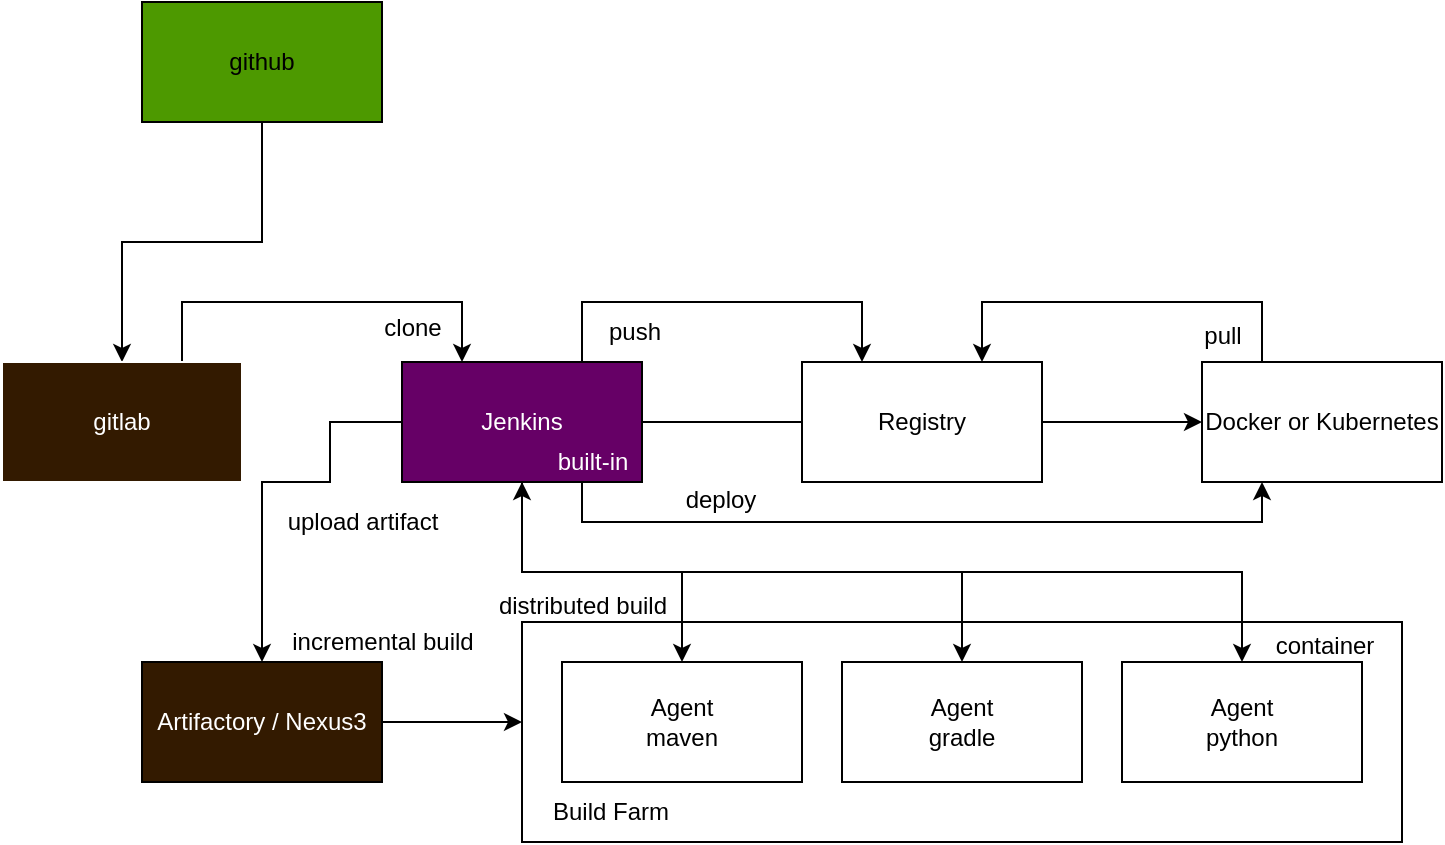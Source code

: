 <mxfile version="22.1.3" type="github">
  <diagram name="페이지-1" id="tgVPW-f9bor6h8YD3v79">
    <mxGraphModel dx="1869" dy="995" grid="1" gridSize="10" guides="1" tooltips="1" connect="1" arrows="1" fold="1" page="1" pageScale="1" pageWidth="827" pageHeight="1169" math="0" shadow="0">
      <root>
        <mxCell id="0" />
        <mxCell id="1" parent="0" />
        <mxCell id="5ixQsIJCNMsFeHymfK6T-38" value="clone" style="text;html=1;align=center;verticalAlign=middle;resizable=0;points=[];autosize=1;strokeColor=none;fillColor=none;" vertex="1" parent="1">
          <mxGeometry x="140" y="298" width="50" height="30" as="geometry" />
        </mxCell>
        <mxCell id="5ixQsIJCNMsFeHymfK6T-35" value="" style="rounded=0;whiteSpace=wrap;html=1;" vertex="1" parent="1">
          <mxGeometry x="220" y="460" width="440" height="110" as="geometry" />
        </mxCell>
        <mxCell id="5ixQsIJCNMsFeHymfK6T-8" value="" style="edgeStyle=orthogonalEdgeStyle;rounded=0;orthogonalLoop=1;jettySize=auto;html=1;" edge="1" parent="1" source="5ixQsIJCNMsFeHymfK6T-1" target="5ixQsIJCNMsFeHymfK6T-2">
          <mxGeometry relative="1" as="geometry" />
        </mxCell>
        <mxCell id="5ixQsIJCNMsFeHymfK6T-1" value="github" style="rounded=0;whiteSpace=wrap;html=1;fillColor=#4D9900;" vertex="1" parent="1">
          <mxGeometry x="30" y="150" width="120" height="60" as="geometry" />
        </mxCell>
        <mxCell id="5ixQsIJCNMsFeHymfK6T-10" value="" style="edgeStyle=orthogonalEdgeStyle;rounded=0;orthogonalLoop=1;jettySize=auto;html=1;exitX=0.75;exitY=0;exitDx=0;exitDy=0;entryX=0.25;entryY=0;entryDx=0;entryDy=0;" edge="1" parent="1" source="5ixQsIJCNMsFeHymfK6T-2" target="5ixQsIJCNMsFeHymfK6T-9">
          <mxGeometry relative="1" as="geometry">
            <Array as="points">
              <mxPoint x="50" y="300" />
              <mxPoint x="190" y="300" />
            </Array>
          </mxGeometry>
        </mxCell>
        <mxCell id="5ixQsIJCNMsFeHymfK6T-2" value="gitlab" style="rounded=0;whiteSpace=wrap;html=1;strokeColor=#FFFFFF;fillColor=#331A00;fontColor=#FFFFFF;" vertex="1" parent="1">
          <mxGeometry x="-40" y="330" width="120" height="60" as="geometry" />
        </mxCell>
        <mxCell id="5ixQsIJCNMsFeHymfK6T-12" value="" style="edgeStyle=orthogonalEdgeStyle;rounded=0;orthogonalLoop=1;jettySize=auto;html=1;exitX=0.75;exitY=0;exitDx=0;exitDy=0;entryX=0.25;entryY=0;entryDx=0;entryDy=0;" edge="1" parent="1" source="5ixQsIJCNMsFeHymfK6T-9" target="5ixQsIJCNMsFeHymfK6T-11">
          <mxGeometry relative="1" as="geometry">
            <Array as="points">
              <mxPoint x="250" y="300" />
              <mxPoint x="390" y="300" />
            </Array>
          </mxGeometry>
        </mxCell>
        <mxCell id="5ixQsIJCNMsFeHymfK6T-14" value="" style="edgeStyle=orthogonalEdgeStyle;rounded=0;orthogonalLoop=1;jettySize=auto;html=1;" edge="1" parent="1" source="5ixQsIJCNMsFeHymfK6T-9" target="5ixQsIJCNMsFeHymfK6T-13">
          <mxGeometry relative="1" as="geometry" />
        </mxCell>
        <mxCell id="5ixQsIJCNMsFeHymfK6T-20" value="" style="edgeStyle=orthogonalEdgeStyle;rounded=0;orthogonalLoop=1;jettySize=auto;html=1;entryX=0.25;entryY=1;entryDx=0;entryDy=0;exitX=0.75;exitY=1;exitDx=0;exitDy=0;" edge="1" parent="1" source="5ixQsIJCNMsFeHymfK6T-9" target="5ixQsIJCNMsFeHymfK6T-13">
          <mxGeometry relative="1" as="geometry">
            <mxPoint x="220" y="470" as="targetPoint" />
          </mxGeometry>
        </mxCell>
        <mxCell id="5ixQsIJCNMsFeHymfK6T-24" value="" style="edgeStyle=orthogonalEdgeStyle;rounded=0;orthogonalLoop=1;jettySize=auto;html=1;exitX=0;exitY=0.5;exitDx=0;exitDy=0;" edge="1" parent="1" source="5ixQsIJCNMsFeHymfK6T-9">
          <mxGeometry relative="1" as="geometry">
            <mxPoint x="130" y="360" as="sourcePoint" />
            <mxPoint x="90" y="480" as="targetPoint" />
            <Array as="points">
              <mxPoint x="124" y="360" />
              <mxPoint x="124" y="390" />
              <mxPoint x="90" y="390" />
            </Array>
          </mxGeometry>
        </mxCell>
        <mxCell id="5ixQsIJCNMsFeHymfK6T-30" value="" style="edgeStyle=orthogonalEdgeStyle;rounded=0;orthogonalLoop=1;jettySize=auto;html=1;" edge="1" parent="1" source="5ixQsIJCNMsFeHymfK6T-9" target="5ixQsIJCNMsFeHymfK6T-28">
          <mxGeometry relative="1" as="geometry" />
        </mxCell>
        <mxCell id="5ixQsIJCNMsFeHymfK6T-9" value="Jenkins&lt;br&gt;" style="rounded=0;whiteSpace=wrap;html=1;fillColor=#660066;fontColor=#FFFFFF;" vertex="1" parent="1">
          <mxGeometry x="160" y="330" width="120" height="60" as="geometry" />
        </mxCell>
        <mxCell id="5ixQsIJCNMsFeHymfK6T-11" value="Registry" style="rounded=0;whiteSpace=wrap;html=1;" vertex="1" parent="1">
          <mxGeometry x="360" y="330" width="120" height="60" as="geometry" />
        </mxCell>
        <mxCell id="5ixQsIJCNMsFeHymfK6T-22" value="" style="edgeStyle=orthogonalEdgeStyle;rounded=0;orthogonalLoop=1;jettySize=auto;html=1;entryX=0.75;entryY=0;entryDx=0;entryDy=0;exitX=0.25;exitY=0;exitDx=0;exitDy=0;" edge="1" parent="1" source="5ixQsIJCNMsFeHymfK6T-13" target="5ixQsIJCNMsFeHymfK6T-11">
          <mxGeometry relative="1" as="geometry">
            <mxPoint x="620" y="250" as="targetPoint" />
            <Array as="points">
              <mxPoint x="590" y="300" />
              <mxPoint x="450" y="300" />
            </Array>
          </mxGeometry>
        </mxCell>
        <mxCell id="5ixQsIJCNMsFeHymfK6T-13" value="Docker or Kubernetes" style="rounded=0;whiteSpace=wrap;html=1;" vertex="1" parent="1">
          <mxGeometry x="560" y="330" width="120" height="60" as="geometry" />
        </mxCell>
        <mxCell id="5ixQsIJCNMsFeHymfK6T-36" value="" style="edgeStyle=orthogonalEdgeStyle;rounded=0;orthogonalLoop=1;jettySize=auto;html=1;" edge="1" parent="1" source="5ixQsIJCNMsFeHymfK6T-25">
          <mxGeometry relative="1" as="geometry">
            <mxPoint x="220" y="510" as="targetPoint" />
          </mxGeometry>
        </mxCell>
        <mxCell id="5ixQsIJCNMsFeHymfK6T-25" value="Artifactory / Nexus3" style="rounded=0;whiteSpace=wrap;html=1;fillColor=#331A00;fontColor=#FFFFFF;" vertex="1" parent="1">
          <mxGeometry x="30" y="480" width="120" height="60" as="geometry" />
        </mxCell>
        <mxCell id="5ixQsIJCNMsFeHymfK6T-27" value="Agent&lt;br&gt;gradle" style="rounded=0;whiteSpace=wrap;html=1;" vertex="1" parent="1">
          <mxGeometry x="380" y="480" width="120" height="60" as="geometry" />
        </mxCell>
        <mxCell id="5ixQsIJCNMsFeHymfK6T-28" value="Agent&lt;br&gt;maven" style="rounded=0;whiteSpace=wrap;html=1;" vertex="1" parent="1">
          <mxGeometry x="240" y="480" width="120" height="60" as="geometry" />
        </mxCell>
        <mxCell id="5ixQsIJCNMsFeHymfK6T-29" value="Agent&lt;br&gt;python&lt;br&gt;" style="rounded=0;whiteSpace=wrap;html=1;" vertex="1" parent="1">
          <mxGeometry x="520" y="480" width="120" height="60" as="geometry" />
        </mxCell>
        <mxCell id="5ixQsIJCNMsFeHymfK6T-32" value="" style="edgeStyle=orthogonalEdgeStyle;rounded=0;orthogonalLoop=1;jettySize=auto;html=1;entryX=0.5;entryY=0;entryDx=0;entryDy=0;exitX=0.5;exitY=1;exitDx=0;exitDy=0;" edge="1" parent="1" source="5ixQsIJCNMsFeHymfK6T-9" target="5ixQsIJCNMsFeHymfK6T-27">
          <mxGeometry relative="1" as="geometry">
            <mxPoint x="230" y="400" as="sourcePoint" />
            <mxPoint x="310" y="490" as="targetPoint" />
          </mxGeometry>
        </mxCell>
        <mxCell id="5ixQsIJCNMsFeHymfK6T-33" value="" style="edgeStyle=orthogonalEdgeStyle;rounded=0;orthogonalLoop=1;jettySize=auto;html=1;exitX=0.5;exitY=1;exitDx=0;exitDy=0;startArrow=classic;startFill=1;" edge="1" parent="1" source="5ixQsIJCNMsFeHymfK6T-9" target="5ixQsIJCNMsFeHymfK6T-29">
          <mxGeometry relative="1" as="geometry">
            <mxPoint x="230" y="400" as="sourcePoint" />
            <mxPoint x="450" y="490" as="targetPoint" />
          </mxGeometry>
        </mxCell>
        <mxCell id="5ixQsIJCNMsFeHymfK6T-42" value="push" style="text;html=1;align=center;verticalAlign=middle;resizable=0;points=[];autosize=1;strokeColor=none;fillColor=none;" vertex="1" parent="1">
          <mxGeometry x="251" y="300" width="50" height="30" as="geometry" />
        </mxCell>
        <mxCell id="5ixQsIJCNMsFeHymfK6T-44" value="built-in" style="text;html=1;align=center;verticalAlign=middle;resizable=0;points=[];autosize=1;strokeColor=none;fillColor=none;fontColor=#FFFFFF;" vertex="1" parent="1">
          <mxGeometry x="225" y="365" width="60" height="30" as="geometry" />
        </mxCell>
        <mxCell id="5ixQsIJCNMsFeHymfK6T-46" value="deploy" style="text;html=1;align=center;verticalAlign=middle;resizable=0;points=[];autosize=1;strokeColor=none;fillColor=none;" vertex="1" parent="1">
          <mxGeometry x="289" y="384" width="60" height="30" as="geometry" />
        </mxCell>
        <mxCell id="5ixQsIJCNMsFeHymfK6T-47" value="pull" style="text;html=1;align=center;verticalAlign=middle;resizable=0;points=[];autosize=1;strokeColor=none;fillColor=none;" vertex="1" parent="1">
          <mxGeometry x="550" y="302" width="40" height="30" as="geometry" />
        </mxCell>
        <mxCell id="5ixQsIJCNMsFeHymfK6T-49" value="container" style="text;html=1;align=center;verticalAlign=middle;resizable=0;points=[];autosize=1;strokeColor=none;fillColor=none;" vertex="1" parent="1">
          <mxGeometry x="586" y="457" width="70" height="30" as="geometry" />
        </mxCell>
        <mxCell id="5ixQsIJCNMsFeHymfK6T-50" value="distributed build" style="text;html=1;align=center;verticalAlign=middle;resizable=0;points=[];autosize=1;strokeColor=none;fillColor=none;" vertex="1" parent="1">
          <mxGeometry x="195" y="437" width="110" height="30" as="geometry" />
        </mxCell>
        <mxCell id="5ixQsIJCNMsFeHymfK6T-51" value="Build Farm" style="text;html=1;align=center;verticalAlign=middle;resizable=0;points=[];autosize=1;strokeColor=none;fillColor=none;" vertex="1" parent="1">
          <mxGeometry x="224" y="540" width="80" height="30" as="geometry" />
        </mxCell>
        <mxCell id="5ixQsIJCNMsFeHymfK6T-52" value="incremental build" style="text;html=1;align=center;verticalAlign=middle;resizable=0;points=[];autosize=1;strokeColor=none;fillColor=none;" vertex="1" parent="1">
          <mxGeometry x="95" y="455" width="110" height="30" as="geometry" />
        </mxCell>
        <mxCell id="5ixQsIJCNMsFeHymfK6T-53" value="upload artifact" style="text;html=1;align=center;verticalAlign=middle;resizable=0;points=[];autosize=1;strokeColor=none;fillColor=none;" vertex="1" parent="1">
          <mxGeometry x="90" y="395" width="100" height="30" as="geometry" />
        </mxCell>
      </root>
    </mxGraphModel>
  </diagram>
</mxfile>

